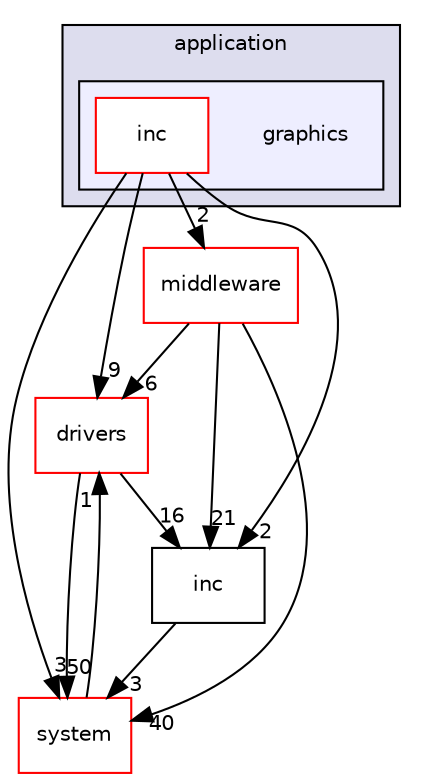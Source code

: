 digraph "graphics" {
  compound=true
  node [ fontsize="10", fontname="Helvetica"];
  edge [ labelfontsize="10", labelfontname="Helvetica"];
  subgraph clusterdir_eda2a6d705da8f3400ffe9a7dcb90b30 {
    graph [ bgcolor="#ddddee", pencolor="black", label="application" fontname="Helvetica", fontsize="10", URL="dir_eda2a6d705da8f3400ffe9a7dcb90b30.html"]
  subgraph clusterdir_f238a31a812eb6f7705c4e2a52d5e744 {
    graph [ bgcolor="#eeeeff", pencolor="black", label="" URL="dir_f238a31a812eb6f7705c4e2a52d5e744.html"];
    dir_f238a31a812eb6f7705c4e2a52d5e744 [shape=plaintext label="graphics"];
    dir_832ddefc25d1a6348a251c0f59784421 [shape=box label="inc" color="red" fillcolor="white" style="filled" URL="dir_832ddefc25d1a6348a251c0f59784421.html"];
  }
  }
  dir_08ce54ab20ebf3a819d624811685620e [shape=box label="drivers" fillcolor="white" style="filled" color="red" URL="dir_08ce54ab20ebf3a819d624811685620e.html"];
  dir_911aa23d539fd7870138add75e49b79e [shape=box label="system" fillcolor="white" style="filled" color="red" URL="dir_911aa23d539fd7870138add75e49b79e.html"];
  dir_3edf223c38a35cc5ba7f5b4c6571d932 [shape=box label="inc" URL="dir_3edf223c38a35cc5ba7f5b4c6571d932.html"];
  dir_180fb5dbcfe56f00ba097c6057eb79b8 [shape=box label="middleware" fillcolor="white" style="filled" color="red" URL="dir_180fb5dbcfe56f00ba097c6057eb79b8.html"];
  dir_08ce54ab20ebf3a819d624811685620e->dir_911aa23d539fd7870138add75e49b79e [headlabel="50", labeldistance=1.5 headhref="dir_000006_000003.html"];
  dir_08ce54ab20ebf3a819d624811685620e->dir_3edf223c38a35cc5ba7f5b4c6571d932 [headlabel="16", labeldistance=1.5 headhref="dir_000006_000019.html"];
  dir_911aa23d539fd7870138add75e49b79e->dir_08ce54ab20ebf3a819d624811685620e [headlabel="1", labeldistance=1.5 headhref="dir_000003_000006.html"];
  dir_3edf223c38a35cc5ba7f5b4c6571d932->dir_911aa23d539fd7870138add75e49b79e [headlabel="3", labeldistance=1.5 headhref="dir_000019_000003.html"];
  dir_832ddefc25d1a6348a251c0f59784421->dir_08ce54ab20ebf3a819d624811685620e [headlabel="9", labeldistance=1.5 headhref="dir_000042_000006.html"];
  dir_832ddefc25d1a6348a251c0f59784421->dir_911aa23d539fd7870138add75e49b79e [headlabel="3", labeldistance=1.5 headhref="dir_000042_000003.html"];
  dir_832ddefc25d1a6348a251c0f59784421->dir_3edf223c38a35cc5ba7f5b4c6571d932 [headlabel="2", labeldistance=1.5 headhref="dir_000042_000019.html"];
  dir_832ddefc25d1a6348a251c0f59784421->dir_180fb5dbcfe56f00ba097c6057eb79b8 [headlabel="2", labeldistance=1.5 headhref="dir_000042_000010.html"];
  dir_180fb5dbcfe56f00ba097c6057eb79b8->dir_08ce54ab20ebf3a819d624811685620e [headlabel="6", labeldistance=1.5 headhref="dir_000010_000006.html"];
  dir_180fb5dbcfe56f00ba097c6057eb79b8->dir_911aa23d539fd7870138add75e49b79e [headlabel="40", labeldistance=1.5 headhref="dir_000010_000003.html"];
  dir_180fb5dbcfe56f00ba097c6057eb79b8->dir_3edf223c38a35cc5ba7f5b4c6571d932 [headlabel="21", labeldistance=1.5 headhref="dir_000010_000019.html"];
}
